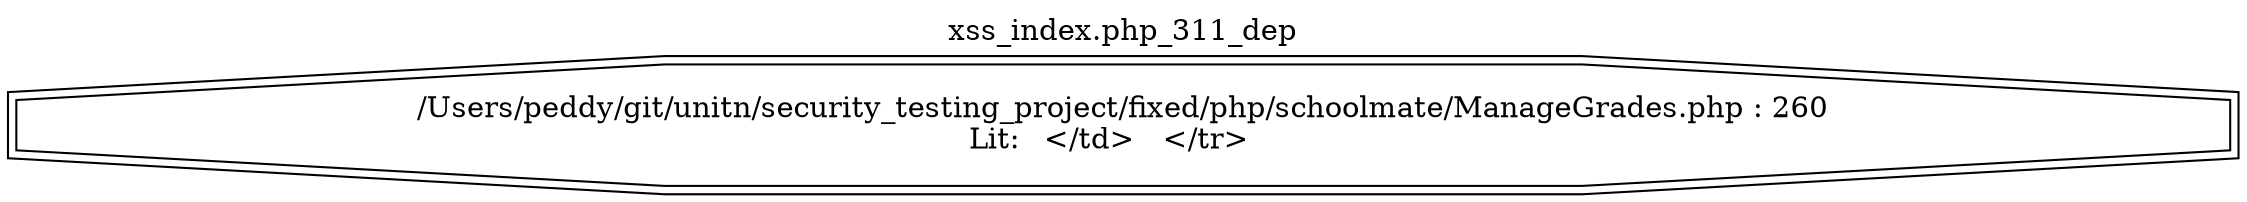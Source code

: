 digraph cfg {
  label="xss_index.php_311_dep";
  labelloc=t;
  n1 [shape=doubleoctagon, label="/Users/peddy/git/unitn/security_testing_project/fixed/php/schoolmate/ManageGrades.php : 260\nLit: 	</td>   </tr>   \n"];
}
